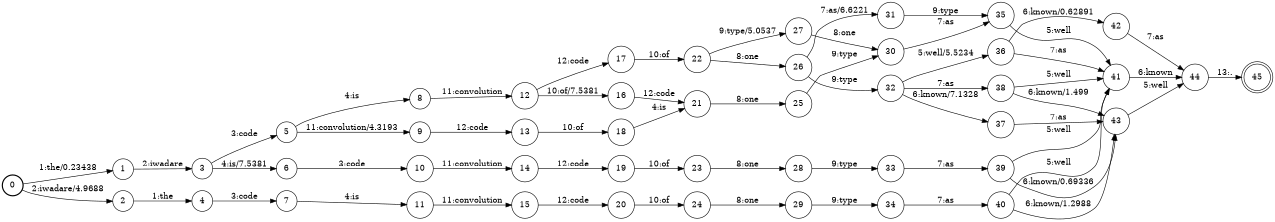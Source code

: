 digraph FST {
rankdir = LR;
size = "8.5,11";
label = "";
center = 1;
orientation = Portrait;
ranksep = "0.4";
nodesep = "0.25";
0 [label = "0", shape = circle, style = bold, fontsize = 14]
	0 -> 1 [label = "1:the/0.23438", fontsize = 14];
	0 -> 2 [label = "2:iwadare/4.9688", fontsize = 14];
1 [label = "1", shape = circle, style = solid, fontsize = 14]
	1 -> 3 [label = "2:iwadare", fontsize = 14];
2 [label = "2", shape = circle, style = solid, fontsize = 14]
	2 -> 4 [label = "1:the", fontsize = 14];
3 [label = "3", shape = circle, style = solid, fontsize = 14]
	3 -> 5 [label = "3:code", fontsize = 14];
	3 -> 6 [label = "4:is/7.5381", fontsize = 14];
4 [label = "4", shape = circle, style = solid, fontsize = 14]
	4 -> 7 [label = "3:code", fontsize = 14];
5 [label = "5", shape = circle, style = solid, fontsize = 14]
	5 -> 8 [label = "4:is", fontsize = 14];
	5 -> 9 [label = "11:convolution/4.3193", fontsize = 14];
6 [label = "6", shape = circle, style = solid, fontsize = 14]
	6 -> 10 [label = "3:code", fontsize = 14];
7 [label = "7", shape = circle, style = solid, fontsize = 14]
	7 -> 11 [label = "4:is", fontsize = 14];
8 [label = "8", shape = circle, style = solid, fontsize = 14]
	8 -> 12 [label = "11:convolution", fontsize = 14];
9 [label = "9", shape = circle, style = solid, fontsize = 14]
	9 -> 13 [label = "12:code", fontsize = 14];
10 [label = "10", shape = circle, style = solid, fontsize = 14]
	10 -> 14 [label = "11:convolution", fontsize = 14];
11 [label = "11", shape = circle, style = solid, fontsize = 14]
	11 -> 15 [label = "11:convolution", fontsize = 14];
12 [label = "12", shape = circle, style = solid, fontsize = 14]
	12 -> 17 [label = "12:code", fontsize = 14];
	12 -> 16 [label = "10:of/7.5381", fontsize = 14];
13 [label = "13", shape = circle, style = solid, fontsize = 14]
	13 -> 18 [label = "10:of", fontsize = 14];
14 [label = "14", shape = circle, style = solid, fontsize = 14]
	14 -> 19 [label = "12:code", fontsize = 14];
15 [label = "15", shape = circle, style = solid, fontsize = 14]
	15 -> 20 [label = "12:code", fontsize = 14];
16 [label = "16", shape = circle, style = solid, fontsize = 14]
	16 -> 21 [label = "12:code", fontsize = 14];
17 [label = "17", shape = circle, style = solid, fontsize = 14]
	17 -> 22 [label = "10:of", fontsize = 14];
18 [label = "18", shape = circle, style = solid, fontsize = 14]
	18 -> 21 [label = "4:is", fontsize = 14];
19 [label = "19", shape = circle, style = solid, fontsize = 14]
	19 -> 23 [label = "10:of", fontsize = 14];
20 [label = "20", shape = circle, style = solid, fontsize = 14]
	20 -> 24 [label = "10:of", fontsize = 14];
21 [label = "21", shape = circle, style = solid, fontsize = 14]
	21 -> 25 [label = "8:one", fontsize = 14];
22 [label = "22", shape = circle, style = solid, fontsize = 14]
	22 -> 26 [label = "8:one", fontsize = 14];
	22 -> 27 [label = "9:type/5.0537", fontsize = 14];
23 [label = "23", shape = circle, style = solid, fontsize = 14]
	23 -> 28 [label = "8:one", fontsize = 14];
24 [label = "24", shape = circle, style = solid, fontsize = 14]
	24 -> 29 [label = "8:one", fontsize = 14];
25 [label = "25", shape = circle, style = solid, fontsize = 14]
	25 -> 30 [label = "9:type", fontsize = 14];
26 [label = "26", shape = circle, style = solid, fontsize = 14]
	26 -> 31 [label = "7:as/6.6221", fontsize = 14];
	26 -> 32 [label = "9:type", fontsize = 14];
27 [label = "27", shape = circle, style = solid, fontsize = 14]
	27 -> 30 [label = "8:one", fontsize = 14];
28 [label = "28", shape = circle, style = solid, fontsize = 14]
	28 -> 33 [label = "9:type", fontsize = 14];
29 [label = "29", shape = circle, style = solid, fontsize = 14]
	29 -> 34 [label = "9:type", fontsize = 14];
30 [label = "30", shape = circle, style = solid, fontsize = 14]
	30 -> 35 [label = "7:as", fontsize = 14];
31 [label = "31", shape = circle, style = solid, fontsize = 14]
	31 -> 35 [label = "9:type", fontsize = 14];
32 [label = "32", shape = circle, style = solid, fontsize = 14]
	32 -> 36 [label = "5:well/5.5234", fontsize = 14];
	32 -> 37 [label = "6:known/7.1328", fontsize = 14];
	32 -> 38 [label = "7:as", fontsize = 14];
33 [label = "33", shape = circle, style = solid, fontsize = 14]
	33 -> 39 [label = "7:as", fontsize = 14];
34 [label = "34", shape = circle, style = solid, fontsize = 14]
	34 -> 40 [label = "7:as", fontsize = 14];
35 [label = "35", shape = circle, style = solid, fontsize = 14]
	35 -> 41 [label = "5:well", fontsize = 14];
36 [label = "36", shape = circle, style = solid, fontsize = 14]
	36 -> 42 [label = "6:known/0.62891", fontsize = 14];
	36 -> 41 [label = "7:as", fontsize = 14];
37 [label = "37", shape = circle, style = solid, fontsize = 14]
	37 -> 43 [label = "7:as", fontsize = 14];
38 [label = "38", shape = circle, style = solid, fontsize = 14]
	38 -> 41 [label = "5:well", fontsize = 14];
	38 -> 43 [label = "6:known/1.499", fontsize = 14];
39 [label = "39", shape = circle, style = solid, fontsize = 14]
	39 -> 41 [label = "5:well", fontsize = 14];
	39 -> 43 [label = "6:known/0.69336", fontsize = 14];
40 [label = "40", shape = circle, style = solid, fontsize = 14]
	40 -> 41 [label = "5:well", fontsize = 14];
	40 -> 43 [label = "6:known/1.2988", fontsize = 14];
41 [label = "41", shape = circle, style = solid, fontsize = 14]
	41 -> 44 [label = "6:known", fontsize = 14];
42 [label = "42", shape = circle, style = solid, fontsize = 14]
	42 -> 44 [label = "7:as", fontsize = 14];
43 [label = "43", shape = circle, style = solid, fontsize = 14]
	43 -> 44 [label = "5:well", fontsize = 14];
44 [label = "44", shape = circle, style = solid, fontsize = 14]
	44 -> 45 [label = "13:.", fontsize = 14];
45 [label = "45", shape = doublecircle, style = solid, fontsize = 14]
}
